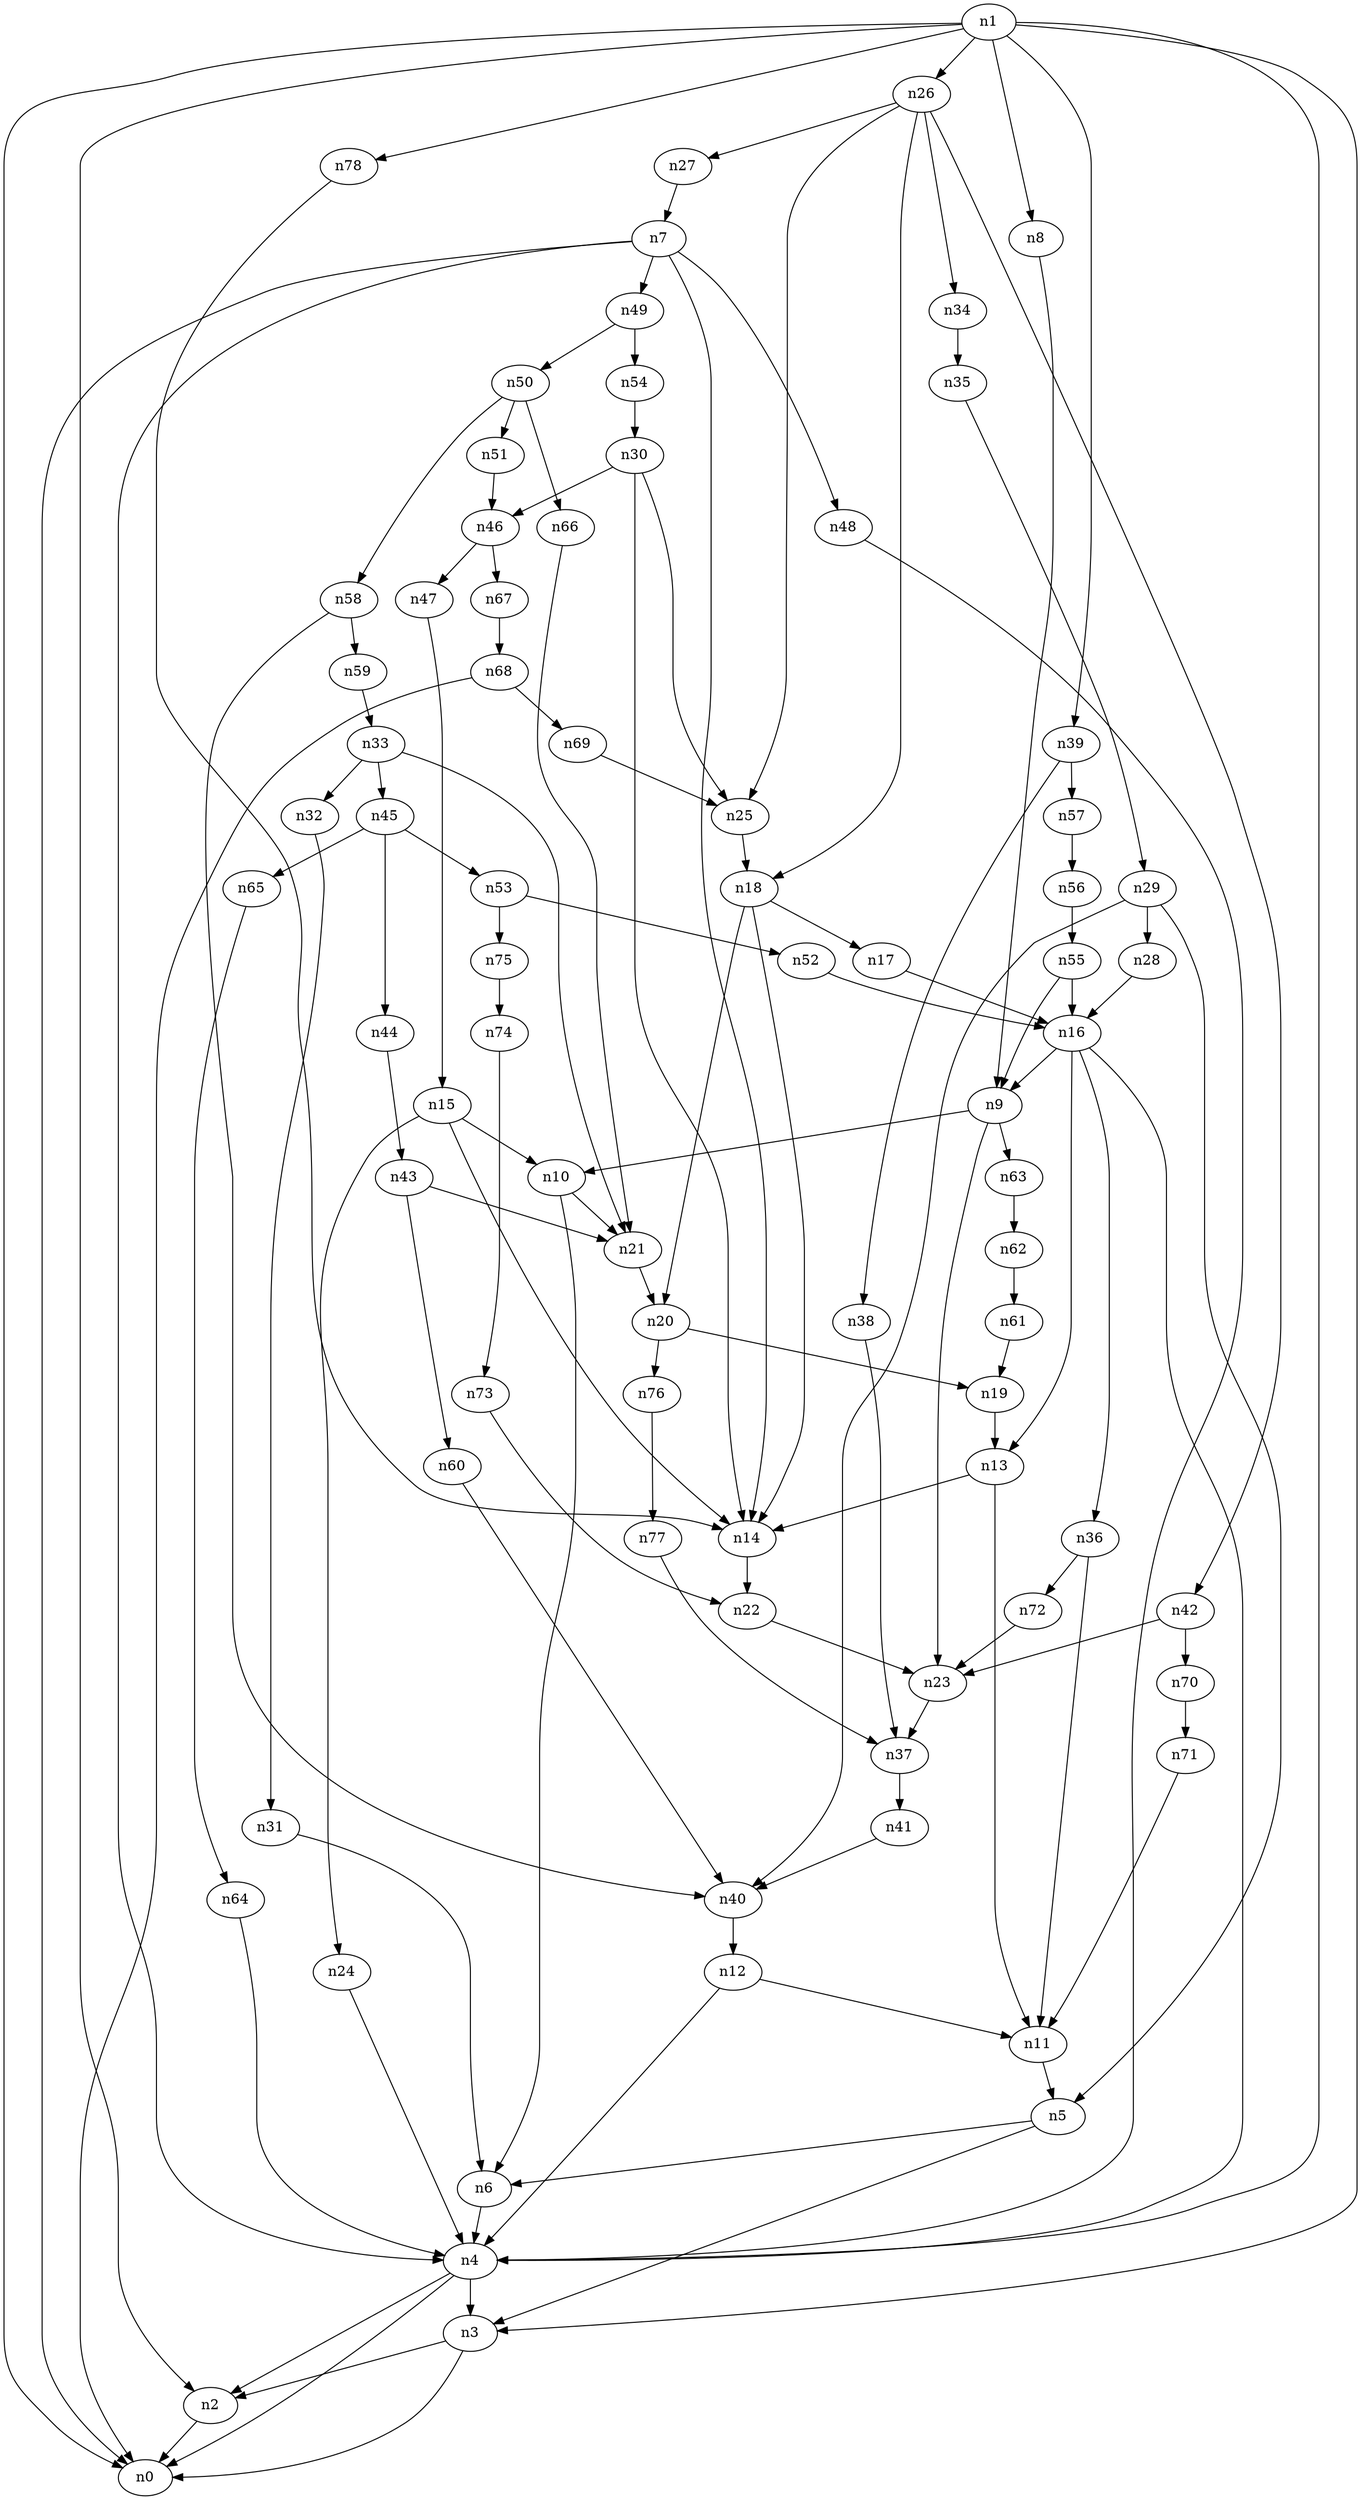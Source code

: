 digraph G {
	n1 -> n0	 [_graphml_id=e0];
	n1 -> n2	 [_graphml_id=e1];
	n1 -> n3	 [_graphml_id=e6];
	n1 -> n4	 [_graphml_id=e9];
	n1 -> n8	 [_graphml_id=e15];
	n1 -> n26	 [_graphml_id=e90];
	n1 -> n39	 [_graphml_id=e64];
	n1 -> n78	 [_graphml_id=e128];
	n2 -> n0	 [_graphml_id=e5];
	n3 -> n0	 [_graphml_id=e8];
	n3 -> n2	 [_graphml_id=e2];
	n4 -> n0	 [_graphml_id=e4];
	n4 -> n2	 [_graphml_id=e7];
	n4 -> n3	 [_graphml_id=e3];
	n5 -> n3	 [_graphml_id=e10];
	n5 -> n6	 [_graphml_id=e11];
	n6 -> n4	 [_graphml_id=e12];
	n7 -> n0	 [_graphml_id=e14];
	n7 -> n4	 [_graphml_id=e13];
	n7 -> n14	 [_graphml_id=e24];
	n7 -> n48	 [_graphml_id=e78];
	n7 -> n49	 [_graphml_id=e81];
	n8 -> n9	 [_graphml_id=e16];
	n9 -> n10	 [_graphml_id=e17];
	n9 -> n23	 [_graphml_id=e37];
	n9 -> n63	 [_graphml_id=e104];
	n10 -> n6	 [_graphml_id=e18];
	n10 -> n21	 [_graphml_id=e34];
	n11 -> n5	 [_graphml_id=e19];
	n12 -> n4	 [_graphml_id=e21];
	n12 -> n11	 [_graphml_id=e20];
	n13 -> n11	 [_graphml_id=e22];
	n13 -> n14	 [_graphml_id=e23];
	n14 -> n22	 [_graphml_id=e35];
	n15 -> n10	 [_graphml_id=e25];
	n15 -> n14	 [_graphml_id=e26];
	n15 -> n24	 [_graphml_id=e38];
	n16 -> n4	 [_graphml_id=e40];
	n16 -> n9	 [_graphml_id=e27];
	n16 -> n13	 [_graphml_id=e50];
	n16 -> n36	 [_graphml_id=e59];
	n17 -> n16	 [_graphml_id=e28];
	n18 -> n14	 [_graphml_id=e30];
	n18 -> n17	 [_graphml_id=e29];
	n18 -> n20	 [_graphml_id=e60];
	n19 -> n13	 [_graphml_id=e31];
	n20 -> n19	 [_graphml_id=e32];
	n20 -> n76	 [_graphml_id=e125];
	n21 -> n20	 [_graphml_id=e33];
	n22 -> n23	 [_graphml_id=e36];
	n23 -> n37	 [_graphml_id=e61];
	n24 -> n4	 [_graphml_id=e39];
	n25 -> n18	 [_graphml_id=e41];
	n26 -> n18	 [_graphml_id=e70];
	n26 -> n25	 [_graphml_id=e42];
	n26 -> n27	 [_graphml_id=e43];
	n26 -> n34	 [_graphml_id=e55];
	n26 -> n42	 [_graphml_id=e69];
	n27 -> n7	 [_graphml_id=e44];
	n28 -> n16	 [_graphml_id=e45];
	n29 -> n5	 [_graphml_id=e47];
	n29 -> n28	 [_graphml_id=e46];
	n29 -> n40	 [_graphml_id=e80];
	n30 -> n14	 [_graphml_id=e49];
	n30 -> n25	 [_graphml_id=e48];
	n30 -> n46	 [_graphml_id=e75];
	n31 -> n6	 [_graphml_id=e51];
	n32 -> n31	 [_graphml_id=e52];
	n33 -> n21	 [_graphml_id=e54];
	n33 -> n32	 [_graphml_id=e53];
	n33 -> n45	 [_graphml_id=e74];
	n34 -> n35	 [_graphml_id=e56];
	n35 -> n29	 [_graphml_id=e57];
	n36 -> n11	 [_graphml_id=e58];
	n36 -> n72	 [_graphml_id=e119];
	n37 -> n41	 [_graphml_id=e67];
	n38 -> n37	 [_graphml_id=e62];
	n39 -> n38	 [_graphml_id=e63];
	n39 -> n57	 [_graphml_id=e94];
	n40 -> n12	 [_graphml_id=e65];
	n41 -> n40	 [_graphml_id=e66];
	n42 -> n23	 [_graphml_id=e68];
	n42 -> n70	 [_graphml_id=e115];
	n43 -> n21	 [_graphml_id=e71];
	n43 -> n60	 [_graphml_id=e98];
	n44 -> n43	 [_graphml_id=e72];
	n45 -> n44	 [_graphml_id=e73];
	n45 -> n53	 [_graphml_id=e87];
	n45 -> n65	 [_graphml_id=e107];
	n46 -> n47	 [_graphml_id=e76];
	n46 -> n67	 [_graphml_id=e111];
	n47 -> n15	 [_graphml_id=e77];
	n48 -> n4	 [_graphml_id=e79];
	n49 -> n50	 [_graphml_id=e82];
	n49 -> n54	 [_graphml_id=e88];
	n50 -> n51	 [_graphml_id=e83];
	n50 -> n58	 [_graphml_id=e95];
	n50 -> n66	 [_graphml_id=e109];
	n51 -> n46	 [_graphml_id=e84];
	n52 -> n16	 [_graphml_id=e85];
	n53 -> n52	 [_graphml_id=e86];
	n53 -> n75	 [_graphml_id=e124];
	n54 -> n30	 [_graphml_id=e89];
	n55 -> n9	 [_graphml_id=e110];
	n55 -> n16	 [_graphml_id=e91];
	n56 -> n55	 [_graphml_id=e92];
	n57 -> n56	 [_graphml_id=e93];
	n58 -> n40	 [_graphml_id=e100];
	n58 -> n59	 [_graphml_id=e96];
	n59 -> n33	 [_graphml_id=e97];
	n60 -> n40	 [_graphml_id=e99];
	n61 -> n19	 [_graphml_id=e101];
	n62 -> n61	 [_graphml_id=e102];
	n63 -> n62	 [_graphml_id=e103];
	n64 -> n4	 [_graphml_id=e105];
	n65 -> n64	 [_graphml_id=e106];
	n66 -> n21	 [_graphml_id=e108];
	n67 -> n68	 [_graphml_id=e112];
	n68 -> n0	 [_graphml_id=e120];
	n68 -> n69	 [_graphml_id=e113];
	n69 -> n25	 [_graphml_id=e114];
	n70 -> n71	 [_graphml_id=e116];
	n71 -> n11	 [_graphml_id=e117];
	n72 -> n23	 [_graphml_id=e118];
	n73 -> n22	 [_graphml_id=e121];
	n74 -> n73	 [_graphml_id=e122];
	n75 -> n74	 [_graphml_id=e123];
	n76 -> n77	 [_graphml_id=e126];
	n77 -> n37	 [_graphml_id=e127];
	n78 -> n14	 [_graphml_id=e129];
}
